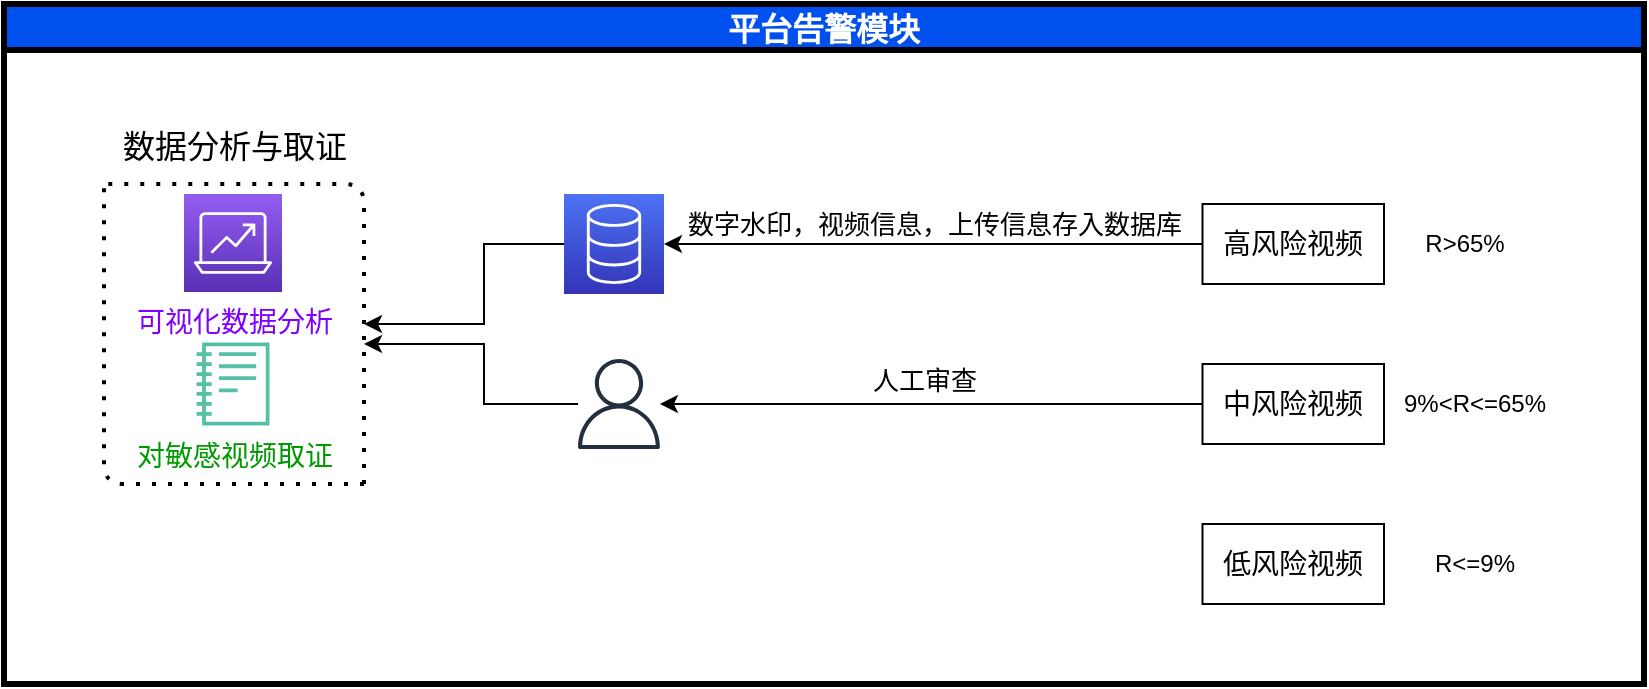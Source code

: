 <mxfile version="17.2.1" type="github">
  <diagram id="Rgv5zHZuPDR8OHfNAvY3" name="Page-1">
    <mxGraphModel dx="1209" dy="618" grid="1" gridSize="10" guides="1" tooltips="1" connect="1" arrows="1" fold="1" page="1" pageScale="1" pageWidth="583" pageHeight="827" math="0" shadow="0">
      <root>
        <mxCell id="0" />
        <mxCell id="1" parent="0" />
        <mxCell id="jK_yG8fQtaqPO14hCNdh-1" value="平台告警模块" style="swimlane;startSize=23;fillColor=#0050EF;strokeColor=#000000;fontColor=#ffffff;fontSize=16;strokeWidth=3;" parent="1" vertex="1">
          <mxGeometry x="480" y="760" width="820" height="340" as="geometry" />
        </mxCell>
        <mxCell id="jK_yG8fQtaqPO14hCNdh-2" style="edgeStyle=orthogonalEdgeStyle;rounded=0;orthogonalLoop=1;jettySize=auto;html=1;entryX=1;entryY=0.5;entryDx=0;entryDy=0;entryPerimeter=0;" parent="jK_yG8fQtaqPO14hCNdh-1" source="jK_yG8fQtaqPO14hCNdh-3" target="jK_yG8fQtaqPO14hCNdh-10" edge="1">
          <mxGeometry relative="1" as="geometry" />
        </mxCell>
        <mxCell id="jK_yG8fQtaqPO14hCNdh-3" value="&lt;font style=&quot;font-size: 14px&quot;&gt;高风险视频&lt;/font&gt;" style="rounded=0;whiteSpace=wrap;html=1;" parent="jK_yG8fQtaqPO14hCNdh-1" vertex="1">
          <mxGeometry x="599.25" y="100" width="90.75" height="40" as="geometry" />
        </mxCell>
        <mxCell id="jK_yG8fQtaqPO14hCNdh-4" style="edgeStyle=orthogonalEdgeStyle;rounded=0;orthogonalLoop=1;jettySize=auto;html=1;" parent="jK_yG8fQtaqPO14hCNdh-1" source="jK_yG8fQtaqPO14hCNdh-5" target="jK_yG8fQtaqPO14hCNdh-12" edge="1">
          <mxGeometry relative="1" as="geometry" />
        </mxCell>
        <mxCell id="jK_yG8fQtaqPO14hCNdh-5" value="&lt;font style=&quot;font-size: 14px&quot;&gt;中风险视频&lt;/font&gt;" style="rounded=0;whiteSpace=wrap;html=1;" parent="jK_yG8fQtaqPO14hCNdh-1" vertex="1">
          <mxGeometry x="599.25" y="180" width="90.75" height="40" as="geometry" />
        </mxCell>
        <mxCell id="jK_yG8fQtaqPO14hCNdh-6" value="&lt;font style=&quot;font-size: 14px&quot;&gt;低风险视频&lt;/font&gt;" style="rounded=0;whiteSpace=wrap;html=1;" parent="jK_yG8fQtaqPO14hCNdh-1" vertex="1">
          <mxGeometry x="599.25" y="260" width="90.75" height="40" as="geometry" />
        </mxCell>
        <mxCell id="jK_yG8fQtaqPO14hCNdh-7" value="R&amp;gt;65%" style="text;html=1;resizable=0;autosize=1;align=center;verticalAlign=middle;points=[];fillColor=none;strokeColor=none;rounded=0;" parent="jK_yG8fQtaqPO14hCNdh-1" vertex="1">
          <mxGeometry x="700" y="109.5" width="60" height="20" as="geometry" />
        </mxCell>
        <mxCell id="jK_yG8fQtaqPO14hCNdh-8" value="9%&amp;lt;R&amp;lt;=65%" style="text;html=1;resizable=0;autosize=1;align=center;verticalAlign=middle;points=[];fillColor=none;strokeColor=none;rounded=0;" parent="jK_yG8fQtaqPO14hCNdh-1" vertex="1">
          <mxGeometry x="690" y="190" width="90" height="20" as="geometry" />
        </mxCell>
        <mxCell id="jK_yG8fQtaqPO14hCNdh-9" value="R&amp;lt;=9%" style="text;html=1;resizable=0;autosize=1;align=center;verticalAlign=middle;points=[];fillColor=none;strokeColor=none;rounded=0;" parent="jK_yG8fQtaqPO14hCNdh-1" vertex="1">
          <mxGeometry x="705" y="270" width="60" height="20" as="geometry" />
        </mxCell>
        <mxCell id="jK_yG8fQtaqPO14hCNdh-10" value="" style="sketch=0;points=[[0,0,0],[0.25,0,0],[0.5,0,0],[0.75,0,0],[1,0,0],[0,1,0],[0.25,1,0],[0.5,1,0],[0.75,1,0],[1,1,0],[0,0.25,0],[0,0.5,0],[0,0.75,0],[1,0.25,0],[1,0.5,0],[1,0.75,0]];outlineConnect=0;fontColor=#232F3E;gradientColor=#4D72F3;gradientDirection=north;fillColor=#3334B9;strokeColor=#ffffff;dashed=0;verticalLabelPosition=bottom;verticalAlign=top;align=center;html=1;fontSize=12;fontStyle=0;aspect=fixed;shape=mxgraph.aws4.resourceIcon;resIcon=mxgraph.aws4.database;" parent="jK_yG8fQtaqPO14hCNdh-1" vertex="1">
          <mxGeometry x="280" y="95" width="50" height="50" as="geometry" />
        </mxCell>
        <mxCell id="jK_yG8fQtaqPO14hCNdh-11" value="&lt;font style=&quot;font-size: 13px&quot;&gt;数字水印，视频信息，上传信息存入数据库&lt;/font&gt;" style="text;html=1;resizable=0;autosize=1;align=center;verticalAlign=middle;points=[];fillColor=none;strokeColor=none;rounded=0;" parent="jK_yG8fQtaqPO14hCNdh-1" vertex="1">
          <mxGeometry x="335" y="100" width="260" height="20" as="geometry" />
        </mxCell>
        <mxCell id="jK_yG8fQtaqPO14hCNdh-12" value="" style="sketch=0;outlineConnect=0;fontColor=#232F3E;gradientColor=none;fillColor=#232F3E;strokeColor=none;dashed=0;verticalLabelPosition=bottom;verticalAlign=top;align=center;html=1;fontSize=12;fontStyle=0;aspect=fixed;pointerEvents=1;shape=mxgraph.aws4.user;" parent="jK_yG8fQtaqPO14hCNdh-1" vertex="1">
          <mxGeometry x="285" y="177.5" width="45" height="45" as="geometry" />
        </mxCell>
        <mxCell id="jK_yG8fQtaqPO14hCNdh-13" value="&lt;font style=&quot;font-size: 13px&quot;&gt;人工审查&lt;/font&gt;" style="text;html=1;resizable=0;autosize=1;align=center;verticalAlign=middle;points=[];fillColor=none;strokeColor=none;rounded=0;" parent="jK_yG8fQtaqPO14hCNdh-1" vertex="1">
          <mxGeometry x="425" y="177.5" width="70" height="20" as="geometry" />
        </mxCell>
        <mxCell id="jK_yG8fQtaqPO14hCNdh-16" value="&lt;font style=&quot;font-size: 14px&quot; color=&quot;#009900&quot;&gt;对敏感视频取证&lt;/font&gt;" style="sketch=0;outlineConnect=0;fontColor=#232F3E;gradientColor=none;fillColor=#56C0A7;strokeColor=none;dashed=0;verticalLabelPosition=bottom;verticalAlign=top;align=center;html=1;fontSize=12;fontStyle=0;aspect=fixed;pointerEvents=1;shape=mxgraph.aws4.sagemaker_notebook;" parent="jK_yG8fQtaqPO14hCNdh-1" vertex="1">
          <mxGeometry x="96.25" y="169.07" width="36.5" height="41.87" as="geometry" />
        </mxCell>
        <mxCell id="jK_yG8fQtaqPO14hCNdh-17" value="" style="endArrow=none;dashed=1;html=1;dashPattern=1 3;strokeWidth=2;" parent="jK_yG8fQtaqPO14hCNdh-1" edge="1">
          <mxGeometry width="50" height="50" relative="1" as="geometry">
            <mxPoint x="180" y="240" as="sourcePoint" />
            <mxPoint x="50" y="90" as="targetPoint" />
            <Array as="points">
              <mxPoint x="50" y="240" />
            </Array>
          </mxGeometry>
        </mxCell>
        <mxCell id="jK_yG8fQtaqPO14hCNdh-18" value="&lt;font style=&quot;font-size: 16px&quot;&gt;数据分析与取证&lt;/font&gt;" style="text;html=1;resizable=0;autosize=1;align=center;verticalAlign=middle;points=[];fillColor=none;strokeColor=none;rounded=0;" parent="jK_yG8fQtaqPO14hCNdh-1" vertex="1">
          <mxGeometry x="49.5" y="61" width="130" height="20" as="geometry" />
        </mxCell>
        <mxCell id="jK_yG8fQtaqPO14hCNdh-15" value="&lt;font style=&quot;font-size: 14px&quot; color=&quot;#7f00ff&quot;&gt;可视化数据分析&lt;/font&gt;" style="sketch=0;points=[[0,0,0],[0.25,0,0],[0.5,0,0],[0.75,0,0],[1,0,0],[0,1,0],[0.25,1,0],[0.5,1,0],[0.75,1,0],[1,1,0],[0,0.25,0],[0,0.5,0],[0,0.75,0],[1,0.25,0],[1,0.5,0],[1,0.75,0]];outlineConnect=0;fontColor=#232F3E;gradientColor=#945DF2;gradientDirection=north;fillColor=#5A30B5;strokeColor=#ffffff;dashed=0;verticalLabelPosition=bottom;verticalAlign=top;align=center;html=1;fontSize=12;fontStyle=0;aspect=fixed;shape=mxgraph.aws4.resourceIcon;resIcon=mxgraph.aws4.analytics;" parent="jK_yG8fQtaqPO14hCNdh-1" vertex="1">
          <mxGeometry x="90" y="95" width="49" height="49" as="geometry" />
        </mxCell>
        <mxCell id="jK_yG8fQtaqPO14hCNdh-19" value="" style="endArrow=none;dashed=1;html=1;dashPattern=1 3;strokeWidth=2;" parent="1" edge="1">
          <mxGeometry width="50" height="50" relative="1" as="geometry">
            <mxPoint x="660" y="1000" as="sourcePoint" />
            <mxPoint x="530" y="850" as="targetPoint" />
            <Array as="points">
              <mxPoint x="660" y="850" />
            </Array>
          </mxGeometry>
        </mxCell>
        <mxCell id="jK_yG8fQtaqPO14hCNdh-20" style="edgeStyle=orthogonalEdgeStyle;rounded=0;orthogonalLoop=1;jettySize=auto;html=1;" parent="1" source="jK_yG8fQtaqPO14hCNdh-10" edge="1">
          <mxGeometry relative="1" as="geometry">
            <mxPoint x="660" y="920" as="targetPoint" />
            <Array as="points">
              <mxPoint x="720" y="880" />
              <mxPoint x="720" y="920" />
            </Array>
          </mxGeometry>
        </mxCell>
        <mxCell id="jK_yG8fQtaqPO14hCNdh-21" style="edgeStyle=orthogonalEdgeStyle;rounded=0;orthogonalLoop=1;jettySize=auto;html=1;" parent="1" source="jK_yG8fQtaqPO14hCNdh-12" edge="1">
          <mxGeometry relative="1" as="geometry">
            <mxPoint x="660" y="930" as="targetPoint" />
            <Array as="points">
              <mxPoint x="720" y="960" />
              <mxPoint x="720" y="930" />
            </Array>
          </mxGeometry>
        </mxCell>
      </root>
    </mxGraphModel>
  </diagram>
</mxfile>
